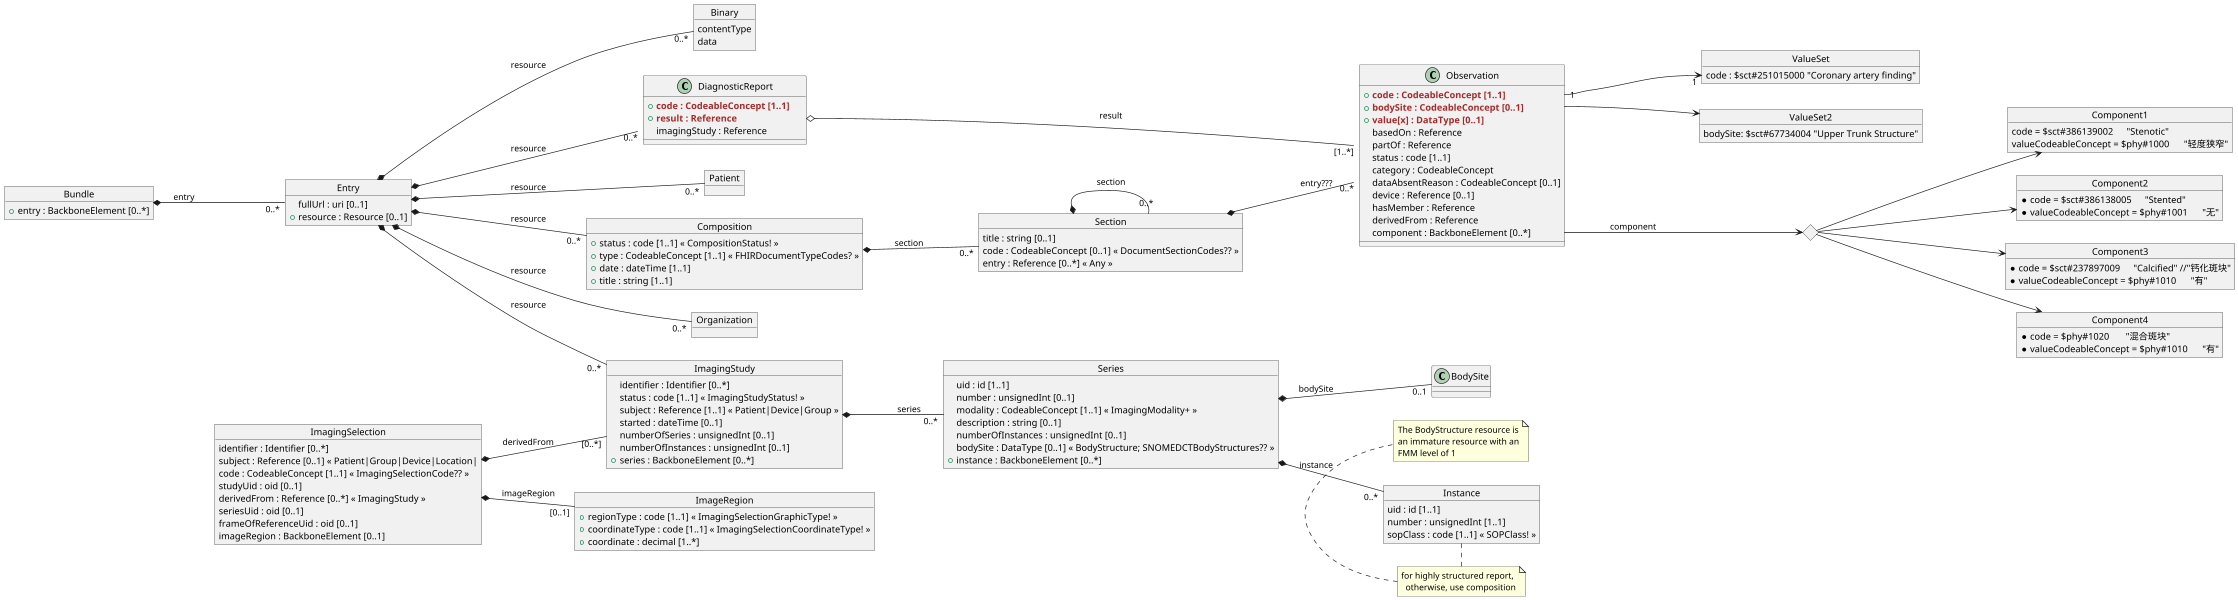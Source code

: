 @startuml PERT
'https://plantuml.com/object-diagram

scale 600 height
hide @unlinked

left to right direction

object Bundle {
'    identifier : Identifier [0..1]
'    type : code [1..1] « BundleType! »
'    timestamp : instant [0..1]
'    total : unsignedInt [0..1]
'    signature : Signature [0..1]
    + entry : BackboneElement [0..*]
}

object Entry {
    fullUrl : uri [0..1]
    + resource : Resource [0..1]
}

Bundle *--"0..*" Entry : entry

object Patient {
}

object Composition {
'    url : uri [0..1]
'    identifier : Identifier [0..1]
'    version : string [0..1]
    +status : code [1..1] « CompositionStatus! »
    +type : CodeableConcept [1..1] « FHIRDocumentTypeCodes? »
'    category : CodeableConcept [0..*] « ReferencedItemCategoryValueSet?? »
'    subject : Reference [0..1] « Any »
'    encounter : Reference [0..1] « Encounter »
    +date : dateTime [1..1]
'    useContext : UsageContext [0..*]
'    author : Reference [1..*] « Practitioner|PractitionerRole|Device|
'    Patient|RelatedPerson|Organization »
'    name : string [0..1]
    +title : string [1..1]
'    note : Annotation [0..*]
'    confidentiality : code [0..1] « Confidentiality! »
'    custodian : Reference [0..1] « Organization »
'    relatesTo : RelatedArtifact [0..*]
}

object Section {
    title : string [0..1]
    code : CodeableConcept [0..1] « DocumentSectionCodes?? »
'    author : Reference [0..*] « Practitioner|PractitionerRole|Device|
'    Patient|RelatedPerson|Organization »
'    focus : Reference [0..1] « Any »
'    text : Narrative [0..1]
'    mode : code [0..1] « ListMode! »
'    orderedBy : CodeableConcept [0..1] « ListOrderCodes? »
    entry : Reference [0..*] « Any »
'    emptyReason : CodeableConcept [0..1] « ListEmptyReasons? »
}

Composition *--"0..*" Section : section
Section *--"0..*" Section : section

Section *--"0..*" Observation : entry???

object Organization {
}

object ImagingStudy {
    identifier : Identifier [0..*]
    status : code [1..1] « ImagingStudyStatus! »
'    modality : CodeableConcept [0..*] « ImagingModality+ »
    subject : Reference [1..1] « Patient|Device|Group »
'    encounter : Reference [0..1] « Encounter »
    started : dateTime [0..1]
'    basedOn : Reference [0..*] « CarePlan|ServiceRequest|Appointment|
'    AppointmentResponse|Task »
'    referrer : Reference [0..1] « Practitioner|PractitionerRole »
'    interpreter : Reference [0..*] « Practitioner|PractitionerRole »
'    endpoint : Reference [0..*] « Endpoint »
    numberOfSeries : unsignedInt [0..1]
    numberOfInstances : unsignedInt [0..1]
'    procedure : DataType [0..*] « Procedure; ImagingProcedureCode? »
'    location : Reference [0..1] « Location »
'    reason : DataType [0..*] « Condition|Observation|DiagnosticReport|
'    DocumentReference; ProcedureReasonCodes?? »
'    note : Annotation [0..*]
'    description : string [0..1]
    +series : BackboneElement [0..*]
}

object Binary{
    contentType
    data
}

object Series{
    uid : id [1..1]
    number : unsignedInt [0..1]
    modality : CodeableConcept [1..1] « ImagingModality+ »
    description : string [0..1]
    numberOfInstances : unsignedInt [0..1]
'    endpoint : Reference [0..*] « Endpoint »
    bodySite : DataType [0..1] « BodyStructure; SNOMEDCTBodyStructures?? »
'    laterality : CodeableConcept [0..1] « Laterality?? »
'    specimen : Reference [0..*] « Specimen »
'    started : dateTime [0..1]
    +instance : BackboneElement [0..*]
}

Entry *--"0..*" Patient : resource
Entry *--"0..*" Composition : resource
Entry *--"0..*" Organization : resource
Entry *--"0..*" ImagingStudy : resource
Entry *--"0..*" DiagnosticReport : resource
Entry *--"0..*" Binary : resource

ImagingStudy *--"0..*" Series : series
Series *--"0..1" BodySite : bodySite

object Instance {
    uid : id [1..1]
    number : unsignedInt [1..1]
    sopClass : code [1..1] « SOPClass! »
}
Series *--"0..*" Instance : instance

object DiagnosticReport {
'    identifier : Identifier
'    basedOn : Reference
'    status : code [1..1]
'    category : CodeableConcept
  + <b><color brown>code : CodeableConcept [1..1]</color></b> <color #eee>X1</color>
'    subject : Reference [0..1]
'    encounter : Reference [0..1]
'    effective[x] : DataType [0..1]
'    issued : instant [0..1]
'    performer : Reference
'    resultsInterpreter : Reference
'    specimen : Reference
  + <b><color brown>result : Reference</color></b>
'    note : Annotation
    imagingStudy : Reference
'    composition : Reference [0..1]
'    conclusion : string [0..1]
'    conclusionCode : CodeableConcept
'    presentedForm : Attachment
'    Media
'    comment : string [0..1]
'    link : Reference [1..1]
}
note bottom
  for highly structured report,
    otherwise, use composition
end note

'DiagnosticReport::basedOn -- Procedure
DiagnosticReport::result o--- "[1..*]" Observation : result


object Observation{
'    identifier : Identifier
  +  <b><color brown>code : CodeableConcept [1..1]</color></b> <color #eee>X1</color>
  +  <b><color brown>bodySite : CodeableConcept [0..1]</color></b>
  +  <b><color brown>value[x] : DataType [0..1]</color></b>
'    instantiates[x] : DataType [0..1]
    basedOn : Reference
    partOf : Reference
    status : code [1..1]
    category : CodeableConcept
'    subject : Reference [0..1]
'    focus : Reference
'    encounter : Reference [0..1]
'    effective[x] : DataType [0..1]
'    issued : instant [0..1]
'    performer : Reference
    dataAbsentReason : CodeableConcept [0..1]
'    interpretation : CodeableConcept
'    note : Annotation
'    method : CodeableConcept [0..1]
'    specimen : Reference [0..1]
    device : Reference [0..1]
    hasMember : Reference
    derivedFrom : Reference
'    ReferenceRange
'    low : Quantity(SimpleQuantity) [0..1]
'    high : Quantity(SimpleQuantity) [0..1]
'    type : CodeableConcept [0..1]
'    appliesTo : CodeableConcept
'    age : Range [0..1]
'    text : string [0..1]
     component : BackboneElement [0..*]
}

object BodySite {

}

note bottom
  The BodyStructure resource is
  an immature resource with an
  FMM level of 1
end note

object Component1 {
    code = $sct#386139002	"Stenotic"
    valueCodeableConcept = $phy#1000	"轻度狭窄"
}

object Component2 {
  * code = $sct#386138005	"Stented"
  * valueCodeableConcept = $phy#1001	"无"
}

object Component3 {
  * code = $sct#237897009	"Calcified" //"钙化斑块"
  * valueCodeableConcept = $phy#1010	"有"
}

object Component4 {
  * code = $phy#1020	"混合斑块"
  * valueCodeableConcept = $phy#1010	"有"
}

object ValueSet {
    code : $sct#251015000 "Coronary artery finding"
}

<> d1

object ValueSet2{
    bodySite: $sct#67734004 "Upper Trunk Structure"
}

Observation::X1 "1" ---> "1" ValueSet::code
Observation::bodySite ---> ValueSet2
Observation::component ---> d1 : component
d1 ---> Component1
d1 ---> Component2
d1 ---> Component3
d1 ---> Component4

object ImagingSelection {
    identifier : Identifier [0..*]
    subject : Reference [0..1] « Patient|Group|Device|Location|
'    Organization|Procedure|Practitioner|Medication|Substance|
'    Specimen »
'    issued : instant [0..1]
'    basedOn : Reference [0..*] « CarePlan|ServiceRequest|Appointment|
'    AppointmentResponse|Task »
'    category : CodeableConcept [0..*] « ImagingSelectionCode?? »
    code : CodeableConcept [1..1] « ImagingSelectionCode?? »
    studyUid : oid [0..1]
    derivedFrom : Reference [0..*] « ImagingStudy »
'    endpoint : Reference [0..*] « Endpoint »
    seriesUid : oid [0..1]
    frameOfReferenceUid : oid [0..1]
'    bodySite : DataType [0..1] « BodyStructure; SNOMEDCTBodyStructures?? »
    imageRegion : BackboneElement [0..1]
}

object ImageRegion{
    +regionType : code [1..1] « ImagingSelectionGraphicType! »
    +coordinateType : code [1..1] « ImagingSelectionCoordinateType! »
    +coordinate : decimal [1..*]
}

ImagingSelection *--"[0..1]" ImageRegion : imageRegion
ImagingSelection *--"[0..*]" ImagingStudy : derivedFrom

@enduml
